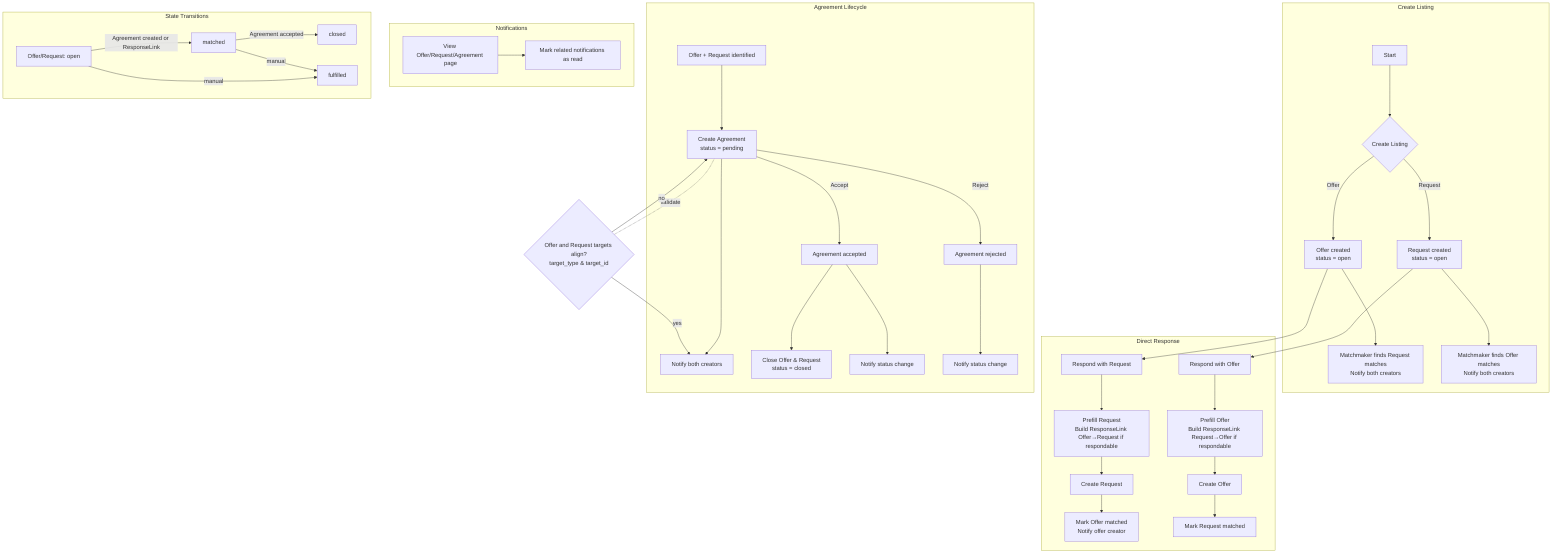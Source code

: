 flowchart TD

  %% Create Listing Flow
  subgraph CL[Create Listing]
    A[Start] --> B{Create Listing}
    B -->|Offer| O[Offer created<br>status = open]
    B -->|Request| R[Request created<br>status = open]
    O --> M1[Matchmaker finds Request matches<br>Notify both creators]
    R --> M2[Matchmaker finds Offer matches<br>Notify both creators]
  end

  %% Direct Response Flows
  subgraph DR[Direct Response]
    %% Offer -> Request response
    O --> ORa[Respond with Request]
    ORa --> ORb[Prefill Request<br>Build ResponseLink Offer→Request if respondable]
    ORb --> ORc[Create Request]
    ORc --> ORd[Mark Offer matched<br>Notify offer creator]

    %% Request -> Offer response
    R --> ROa[Respond with Offer]
    ROa --> ROb[Prefill Offer<br>Build ResponseLink Request→Offer if respondable]
    ROb --> ROc[Create Offer]
    ROc --> ROd[Mark Request matched]
  end

  %% Agreement Lifecycle
  subgraph AG[Agreement Lifecycle]
    E1[Offer + Request identified] --> A1[Create Agreement<br>status = pending]
    A1 --> N1[Notify both creators]
    A1 -->|Accept| A2[Agreement accepted]
    A2 --> C1[Close Offer & Request<br>status = closed]
    A2 --> N2[Notify status change]
    A1 -->|Reject| A3[Agreement rejected]
    A3 --> N3[Notify status change]
  end

  %% Notification Read
  subgraph NO[Notifications]
    V1[View Offer/Request/Agreement page]
    V1 --> NR[Mark related notifications as read]
  end

  %% State Summary
  subgraph ST[State Transitions]
    S1[Offer/Request: open]
    S1 -->|Agreement created or ResponseLink| S2[matched]
    S2 -->|Agreement accepted| S3[closed]
    S1 -->|manual| SF[fulfilled]
    S2 -->|manual| SF
  end

  %% Target alignment check (implicit in Agreement creation)
  A1 -. validate .- TGT{Offer and Request targets align?<br>target_type & target_id}
  TGT -- no --> A1
  TGT -- yes --> N1